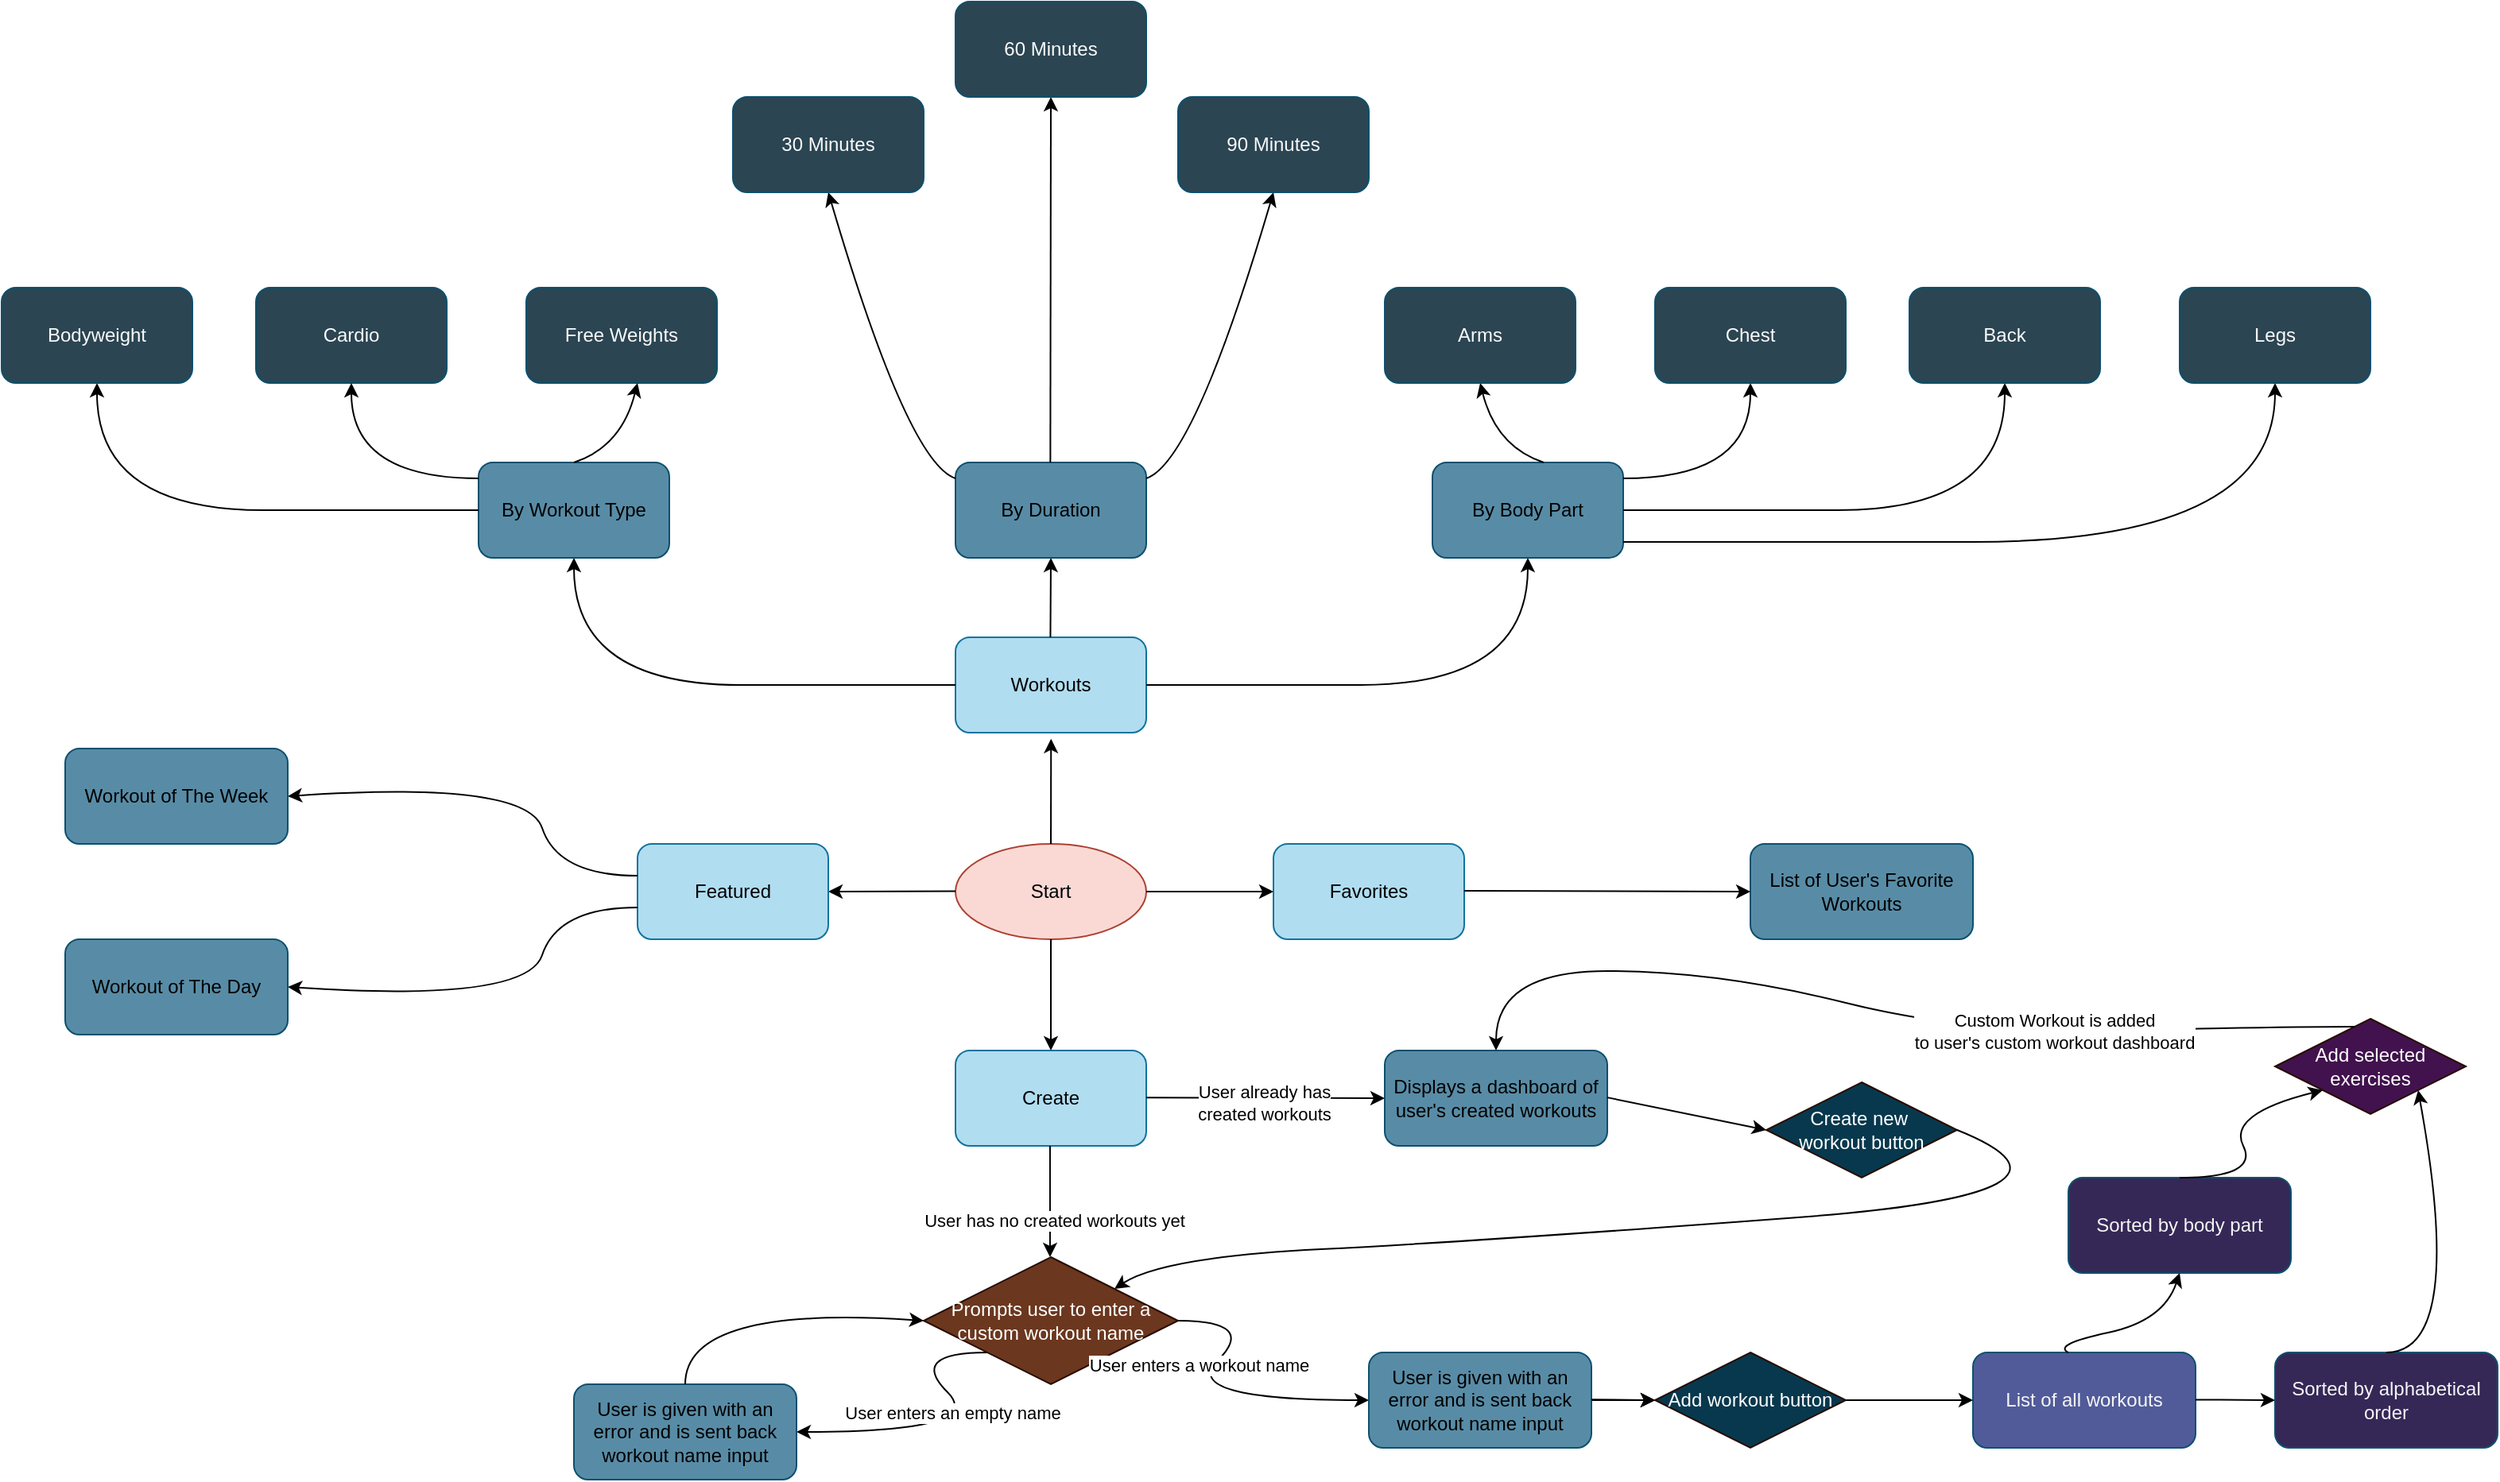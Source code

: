<mxfile version="24.7.16">
  <diagram id="C5RBs43oDa-KdzZeNtuy" name="Page-1">
    <mxGraphModel dx="1857" dy="1282" grid="1" gridSize="10" guides="1" tooltips="1" connect="1" arrows="1" fold="1" page="1" pageScale="1" pageWidth="1920" pageHeight="1200" math="0" shadow="0">
      <root>
        <mxCell id="WIyWlLk6GJQsqaUBKTNV-0" />
        <mxCell id="WIyWlLk6GJQsqaUBKTNV-1" parent="WIyWlLk6GJQsqaUBKTNV-0" />
        <mxCell id="RODY-y2PRNk4jqzbHSB5-1" value="Start" style="ellipse;whiteSpace=wrap;html=1;fillColor=#fad9d5;strokeColor=#ae4132;" vertex="1" parent="WIyWlLk6GJQsqaUBKTNV-1">
          <mxGeometry x="940" y="550" width="120" height="60" as="geometry" />
        </mxCell>
        <mxCell id="RODY-y2PRNk4jqzbHSB5-2" value="" style="endArrow=classic;html=1;rounded=0;entryX=0.501;entryY=1.064;entryDx=0;entryDy=0;entryPerimeter=0;" edge="1" parent="WIyWlLk6GJQsqaUBKTNV-1" target="RODY-y2PRNk4jqzbHSB5-3">
          <mxGeometry width="50" height="50" relative="1" as="geometry">
            <mxPoint x="1000" y="550" as="sourcePoint" />
            <mxPoint x="1000" y="470" as="targetPoint" />
          </mxGeometry>
        </mxCell>
        <mxCell id="RODY-y2PRNk4jqzbHSB5-3" value="&lt;div&gt;Workouts&lt;/div&gt;" style="rounded=1;whiteSpace=wrap;html=1;fillColor=#b1ddf0;strokeColor=#10739e;" vertex="1" parent="WIyWlLk6GJQsqaUBKTNV-1">
          <mxGeometry x="940" y="420" width="120" height="60" as="geometry" />
        </mxCell>
        <mxCell id="RODY-y2PRNk4jqzbHSB5-5" value="" style="endArrow=classic;html=1;rounded=0;" edge="1" parent="WIyWlLk6GJQsqaUBKTNV-1">
          <mxGeometry width="50" height="50" relative="1" as="geometry">
            <mxPoint x="1060" y="580" as="sourcePoint" />
            <mxPoint x="1140" y="580" as="targetPoint" />
          </mxGeometry>
        </mxCell>
        <mxCell id="RODY-y2PRNk4jqzbHSB5-6" value="" style="endArrow=classic;html=1;rounded=0;" edge="1" parent="WIyWlLk6GJQsqaUBKTNV-1">
          <mxGeometry width="50" height="50" relative="1" as="geometry">
            <mxPoint x="940" y="579.71" as="sourcePoint" />
            <mxPoint x="860" y="580" as="targetPoint" />
          </mxGeometry>
        </mxCell>
        <mxCell id="RODY-y2PRNk4jqzbHSB5-7" value="" style="endArrow=classic;html=1;rounded=0;" edge="1" parent="WIyWlLk6GJQsqaUBKTNV-1">
          <mxGeometry width="50" height="50" relative="1" as="geometry">
            <mxPoint x="1000" y="610" as="sourcePoint" />
            <mxPoint x="1000" y="680" as="targetPoint" />
          </mxGeometry>
        </mxCell>
        <mxCell id="RODY-y2PRNk4jqzbHSB5-8" value="Favorites" style="rounded=1;whiteSpace=wrap;html=1;fillColor=#b1ddf0;strokeColor=#10739e;" vertex="1" parent="WIyWlLk6GJQsqaUBKTNV-1">
          <mxGeometry x="1140" y="550" width="120" height="60" as="geometry" />
        </mxCell>
        <mxCell id="RODY-y2PRNk4jqzbHSB5-9" value="Featured" style="rounded=1;whiteSpace=wrap;html=1;fillColor=#b1ddf0;strokeColor=#10739e;" vertex="1" parent="WIyWlLk6GJQsqaUBKTNV-1">
          <mxGeometry x="740" y="550" width="120" height="60" as="geometry" />
        </mxCell>
        <mxCell id="RODY-y2PRNk4jqzbHSB5-10" value="Create" style="rounded=1;whiteSpace=wrap;html=1;fillColor=#b1ddf0;strokeColor=#10739e;" vertex="1" parent="WIyWlLk6GJQsqaUBKTNV-1">
          <mxGeometry x="940" y="680" width="120" height="60" as="geometry" />
        </mxCell>
        <mxCell id="RODY-y2PRNk4jqzbHSB5-11" value="" style="curved=1;endArrow=classic;html=1;rounded=0;" edge="1" parent="WIyWlLk6GJQsqaUBKTNV-1">
          <mxGeometry width="50" height="50" relative="1" as="geometry">
            <mxPoint x="940" y="450" as="sourcePoint" />
            <mxPoint x="700" y="370" as="targetPoint" />
            <Array as="points">
              <mxPoint x="910" y="450" />
              <mxPoint x="700" y="450" />
            </Array>
          </mxGeometry>
        </mxCell>
        <mxCell id="RODY-y2PRNk4jqzbHSB5-12" value="By Workout Type" style="rounded=1;whiteSpace=wrap;html=1;fillColor=#588CA6;strokeColor=#0B506E;" vertex="1" parent="WIyWlLk6GJQsqaUBKTNV-1">
          <mxGeometry x="640" y="310" width="120" height="60" as="geometry" />
        </mxCell>
        <mxCell id="RODY-y2PRNk4jqzbHSB5-13" value="" style="endArrow=classic;html=1;rounded=0;" edge="1" parent="WIyWlLk6GJQsqaUBKTNV-1">
          <mxGeometry width="50" height="50" relative="1" as="geometry">
            <mxPoint x="999.71" y="420" as="sourcePoint" />
            <mxPoint x="1000" y="370" as="targetPoint" />
          </mxGeometry>
        </mxCell>
        <mxCell id="RODY-y2PRNk4jqzbHSB5-15" value="" style="curved=1;endArrow=classic;html=1;rounded=0;" edge="1" parent="WIyWlLk6GJQsqaUBKTNV-1">
          <mxGeometry width="50" height="50" relative="1" as="geometry">
            <mxPoint x="1060" y="450" as="sourcePoint" />
            <mxPoint x="1300" y="370" as="targetPoint" />
            <Array as="points">
              <mxPoint x="1090" y="450" />
              <mxPoint x="1300" y="450" />
            </Array>
          </mxGeometry>
        </mxCell>
        <mxCell id="RODY-y2PRNk4jqzbHSB5-16" value="By Duration" style="rounded=1;whiteSpace=wrap;html=1;fillColor=#588CA6;strokeColor=#0B506E;" vertex="1" parent="WIyWlLk6GJQsqaUBKTNV-1">
          <mxGeometry x="940" y="310" width="120" height="60" as="geometry" />
        </mxCell>
        <mxCell id="RODY-y2PRNk4jqzbHSB5-17" value="By Body Part" style="rounded=1;whiteSpace=wrap;html=1;fillColor=#588CA6;strokeColor=#0B506E;" vertex="1" parent="WIyWlLk6GJQsqaUBKTNV-1">
          <mxGeometry x="1240" y="310" width="120" height="60" as="geometry" />
        </mxCell>
        <mxCell id="RODY-y2PRNk4jqzbHSB5-18" value="" style="curved=1;endArrow=classic;html=1;rounded=0;" edge="1" parent="WIyWlLk6GJQsqaUBKTNV-1">
          <mxGeometry width="50" height="50" relative="1" as="geometry">
            <mxPoint x="640" y="340" as="sourcePoint" />
            <mxPoint x="400" y="260" as="targetPoint" />
            <Array as="points">
              <mxPoint x="610" y="340" />
              <mxPoint x="400" y="340" />
            </Array>
          </mxGeometry>
        </mxCell>
        <mxCell id="RODY-y2PRNk4jqzbHSB5-19" value="&lt;div&gt;Bodyweight&lt;/div&gt;" style="rounded=1;whiteSpace=wrap;html=1;fillColor=#2B4552;strokeColor=#0B506E;fontColor=#FAFAFA;" vertex="1" parent="WIyWlLk6GJQsqaUBKTNV-1">
          <mxGeometry x="340" y="200" width="120" height="60" as="geometry" />
        </mxCell>
        <mxCell id="RODY-y2PRNk4jqzbHSB5-20" value="Cardio" style="rounded=1;whiteSpace=wrap;html=1;fillColor=#2B4552;strokeColor=#0B506E;fontColor=#FAFAFA;" vertex="1" parent="WIyWlLk6GJQsqaUBKTNV-1">
          <mxGeometry x="500" y="200" width="120" height="60" as="geometry" />
        </mxCell>
        <mxCell id="RODY-y2PRNk4jqzbHSB5-21" value="Free Weights" style="rounded=1;whiteSpace=wrap;html=1;fillColor=#2B4552;strokeColor=#0B506E;fontColor=#FAFAFA;" vertex="1" parent="WIyWlLk6GJQsqaUBKTNV-1">
          <mxGeometry x="670" y="200" width="120" height="60" as="geometry" />
        </mxCell>
        <mxCell id="RODY-y2PRNk4jqzbHSB5-22" value="" style="curved=1;endArrow=classic;html=1;rounded=0;entryX=0.5;entryY=1;entryDx=0;entryDy=0;" edge="1" parent="WIyWlLk6GJQsqaUBKTNV-1" target="RODY-y2PRNk4jqzbHSB5-20">
          <mxGeometry width="50" height="50" relative="1" as="geometry">
            <mxPoint x="640" y="320" as="sourcePoint" />
            <mxPoint x="690" y="270" as="targetPoint" />
            <Array as="points">
              <mxPoint x="560" y="320" />
            </Array>
          </mxGeometry>
        </mxCell>
        <mxCell id="RODY-y2PRNk4jqzbHSB5-23" value="" style="curved=1;endArrow=classic;html=1;rounded=0;entryX=0.5;entryY=1;entryDx=0;entryDy=0;" edge="1" parent="WIyWlLk6GJQsqaUBKTNV-1">
          <mxGeometry width="50" height="50" relative="1" as="geometry">
            <mxPoint x="700" y="310" as="sourcePoint" />
            <mxPoint x="740" y="260" as="targetPoint" />
            <Array as="points">
              <mxPoint x="730" y="300" />
            </Array>
          </mxGeometry>
        </mxCell>
        <mxCell id="RODY-y2PRNk4jqzbHSB5-30" value="" style="curved=1;endArrow=classic;html=1;rounded=0;" edge="1" parent="WIyWlLk6GJQsqaUBKTNV-1">
          <mxGeometry width="50" height="50" relative="1" as="geometry">
            <mxPoint x="1360" y="340" as="sourcePoint" />
            <mxPoint x="1600" y="260" as="targetPoint" />
            <Array as="points">
              <mxPoint x="1390" y="340" />
              <mxPoint x="1600" y="340" />
            </Array>
          </mxGeometry>
        </mxCell>
        <mxCell id="RODY-y2PRNk4jqzbHSB5-31" value="" style="curved=1;endArrow=classic;html=1;rounded=0;entryX=0.5;entryY=1;entryDx=0;entryDy=0;" edge="1" parent="WIyWlLk6GJQsqaUBKTNV-1">
          <mxGeometry width="50" height="50" relative="1" as="geometry">
            <mxPoint x="1360" y="320" as="sourcePoint" />
            <mxPoint x="1440" y="260" as="targetPoint" />
            <Array as="points">
              <mxPoint x="1440" y="320" />
            </Array>
          </mxGeometry>
        </mxCell>
        <mxCell id="RODY-y2PRNk4jqzbHSB5-32" value="" style="curved=1;endArrow=classic;html=1;rounded=0;entryX=0.5;entryY=1;entryDx=0;entryDy=0;" edge="1" parent="WIyWlLk6GJQsqaUBKTNV-1">
          <mxGeometry width="50" height="50" relative="1" as="geometry">
            <mxPoint x="1310" y="310" as="sourcePoint" />
            <mxPoint x="1270" y="260" as="targetPoint" />
            <Array as="points">
              <mxPoint x="1280" y="300" />
            </Array>
          </mxGeometry>
        </mxCell>
        <mxCell id="RODY-y2PRNk4jqzbHSB5-33" value="Arms" style="rounded=1;whiteSpace=wrap;html=1;fillColor=#2B4552;strokeColor=#0B506E;fontColor=#FAFAFA;" vertex="1" parent="WIyWlLk6GJQsqaUBKTNV-1">
          <mxGeometry x="1210" y="200" width="120" height="60" as="geometry" />
        </mxCell>
        <mxCell id="RODY-y2PRNk4jqzbHSB5-34" value="Chest" style="rounded=1;whiteSpace=wrap;html=1;fillColor=#2B4552;strokeColor=#0B506E;fontColor=#FAFAFA;" vertex="1" parent="WIyWlLk6GJQsqaUBKTNV-1">
          <mxGeometry x="1380" y="200" width="120" height="60" as="geometry" />
        </mxCell>
        <mxCell id="RODY-y2PRNk4jqzbHSB5-35" value="Back" style="rounded=1;whiteSpace=wrap;html=1;fillColor=#2B4552;strokeColor=#0B506E;fontColor=#FAFAFA;" vertex="1" parent="WIyWlLk6GJQsqaUBKTNV-1">
          <mxGeometry x="1540" y="200" width="120" height="60" as="geometry" />
        </mxCell>
        <mxCell id="RODY-y2PRNk4jqzbHSB5-36" value="" style="curved=1;endArrow=classic;html=1;rounded=0;" edge="1" parent="WIyWlLk6GJQsqaUBKTNV-1">
          <mxGeometry width="50" height="50" relative="1" as="geometry">
            <mxPoint x="1360" y="360" as="sourcePoint" />
            <mxPoint x="1770" y="260" as="targetPoint" />
            <Array as="points">
              <mxPoint x="1390" y="360" />
              <mxPoint x="1770" y="360" />
            </Array>
          </mxGeometry>
        </mxCell>
        <mxCell id="RODY-y2PRNk4jqzbHSB5-37" value="Legs" style="rounded=1;whiteSpace=wrap;html=1;fillColor=#2B4552;strokeColor=#0B506E;fontColor=#FAFAFA;" vertex="1" parent="WIyWlLk6GJQsqaUBKTNV-1">
          <mxGeometry x="1710" y="200" width="120" height="60" as="geometry" />
        </mxCell>
        <mxCell id="RODY-y2PRNk4jqzbHSB5-38" value="" style="curved=1;endArrow=classic;html=1;rounded=0;entryX=0.5;entryY=1;entryDx=0;entryDy=0;" edge="1" parent="WIyWlLk6GJQsqaUBKTNV-1" target="RODY-y2PRNk4jqzbHSB5-43">
          <mxGeometry width="50" height="50" relative="1" as="geometry">
            <mxPoint x="1060" y="320" as="sourcePoint" />
            <mxPoint x="1110" y="260" as="targetPoint" />
            <Array as="points">
              <mxPoint x="1090" y="310" />
            </Array>
          </mxGeometry>
        </mxCell>
        <mxCell id="RODY-y2PRNk4jqzbHSB5-39" value="" style="curved=1;endArrow=classic;html=1;rounded=0;entryX=0.5;entryY=1;entryDx=0;entryDy=0;" edge="1" parent="WIyWlLk6GJQsqaUBKTNV-1" target="RODY-y2PRNk4jqzbHSB5-41">
          <mxGeometry width="50" height="50" relative="1" as="geometry">
            <mxPoint x="940" y="320" as="sourcePoint" />
            <mxPoint x="890" y="260" as="targetPoint" />
            <Array as="points">
              <mxPoint x="910" y="310" />
            </Array>
          </mxGeometry>
        </mxCell>
        <mxCell id="RODY-y2PRNk4jqzbHSB5-40" value="" style="endArrow=classic;html=1;rounded=0;entryX=0.5;entryY=1;entryDx=0;entryDy=0;" edge="1" parent="WIyWlLk6GJQsqaUBKTNV-1" target="RODY-y2PRNk4jqzbHSB5-42">
          <mxGeometry width="50" height="50" relative="1" as="geometry">
            <mxPoint x="999.67" y="310" as="sourcePoint" />
            <mxPoint x="999.96" y="260" as="targetPoint" />
          </mxGeometry>
        </mxCell>
        <mxCell id="RODY-y2PRNk4jqzbHSB5-41" value="30 Minutes" style="rounded=1;whiteSpace=wrap;html=1;fillColor=#2B4552;strokeColor=#0B506E;fontColor=#FAFAFA;" vertex="1" parent="WIyWlLk6GJQsqaUBKTNV-1">
          <mxGeometry x="800" y="80" width="120" height="60" as="geometry" />
        </mxCell>
        <mxCell id="RODY-y2PRNk4jqzbHSB5-42" value="60 Minutes" style="rounded=1;whiteSpace=wrap;html=1;fillColor=#2B4552;strokeColor=#0B506E;fontColor=#FAFAFA;" vertex="1" parent="WIyWlLk6GJQsqaUBKTNV-1">
          <mxGeometry x="940" y="20" width="120" height="60" as="geometry" />
        </mxCell>
        <mxCell id="RODY-y2PRNk4jqzbHSB5-43" value="90 Minutes" style="rounded=1;whiteSpace=wrap;html=1;fillColor=#2B4552;strokeColor=#0B506E;fontColor=#FAFAFA;" vertex="1" parent="WIyWlLk6GJQsqaUBKTNV-1">
          <mxGeometry x="1080" y="80" width="120" height="60" as="geometry" />
        </mxCell>
        <mxCell id="RODY-y2PRNk4jqzbHSB5-44" value="" style="curved=1;endArrow=classic;html=1;rounded=0;" edge="1" parent="WIyWlLk6GJQsqaUBKTNV-1">
          <mxGeometry width="50" height="50" relative="1" as="geometry">
            <mxPoint x="740" y="570" as="sourcePoint" />
            <mxPoint x="520" y="520" as="targetPoint" />
            <Array as="points">
              <mxPoint x="690" y="570" />
              <mxPoint x="670" y="510" />
            </Array>
          </mxGeometry>
        </mxCell>
        <mxCell id="RODY-y2PRNk4jqzbHSB5-45" value="" style="curved=1;endArrow=classic;html=1;rounded=0;" edge="1" parent="WIyWlLk6GJQsqaUBKTNV-1">
          <mxGeometry width="50" height="50" relative="1" as="geometry">
            <mxPoint x="740" y="590" as="sourcePoint" />
            <mxPoint x="520" y="640" as="targetPoint" />
            <Array as="points">
              <mxPoint x="690" y="590" />
              <mxPoint x="670" y="650" />
            </Array>
          </mxGeometry>
        </mxCell>
        <mxCell id="RODY-y2PRNk4jqzbHSB5-46" value="Workout of The Week" style="rounded=1;whiteSpace=wrap;html=1;fillColor=#588CA6;strokeColor=#0B506E;" vertex="1" parent="WIyWlLk6GJQsqaUBKTNV-1">
          <mxGeometry x="380" y="490" width="140" height="60" as="geometry" />
        </mxCell>
        <mxCell id="RODY-y2PRNk4jqzbHSB5-48" value="&lt;div&gt;Workout of The Day&lt;/div&gt;" style="rounded=1;whiteSpace=wrap;html=1;fillColor=#588CA6;strokeColor=#0B506E;" vertex="1" parent="WIyWlLk6GJQsqaUBKTNV-1">
          <mxGeometry x="380" y="610" width="140" height="60" as="geometry" />
        </mxCell>
        <mxCell id="RODY-y2PRNk4jqzbHSB5-49" value="List of User&#39;s Favorite Workouts" style="rounded=1;whiteSpace=wrap;html=1;fillColor=#588CA6;strokeColor=#0B506E;" vertex="1" parent="WIyWlLk6GJQsqaUBKTNV-1">
          <mxGeometry x="1440" y="550" width="140" height="60" as="geometry" />
        </mxCell>
        <mxCell id="RODY-y2PRNk4jqzbHSB5-50" value="" style="endArrow=classic;html=1;rounded=0;" edge="1" parent="WIyWlLk6GJQsqaUBKTNV-1">
          <mxGeometry width="50" height="50" relative="1" as="geometry">
            <mxPoint x="1260" y="579.47" as="sourcePoint" />
            <mxPoint x="1440" y="580" as="targetPoint" />
          </mxGeometry>
        </mxCell>
        <mxCell id="RODY-y2PRNk4jqzbHSB5-51" value="" style="endArrow=classic;html=1;rounded=0;" edge="1" parent="WIyWlLk6GJQsqaUBKTNV-1">
          <mxGeometry width="50" height="50" relative="1" as="geometry">
            <mxPoint x="999.47" y="740" as="sourcePoint" />
            <mxPoint x="999.47" y="810" as="targetPoint" />
          </mxGeometry>
        </mxCell>
        <mxCell id="RODY-y2PRNk4jqzbHSB5-74" value="User has no created workouts yet" style="edgeLabel;html=1;align=center;verticalAlign=middle;resizable=0;points=[];" vertex="1" connectable="0" parent="RODY-y2PRNk4jqzbHSB5-51">
          <mxGeometry x="0.333" y="2" relative="1" as="geometry">
            <mxPoint as="offset" />
          </mxGeometry>
        </mxCell>
        <mxCell id="RODY-y2PRNk4jqzbHSB5-52" value="&lt;font style=&quot;font-size: 12px;&quot;&gt;Prompts user to enter a custom workout name&lt;/font&gt;" style="rhombus;whiteSpace=wrap;html=1;fillColor=#6B371E;strokeColor=#260B00;fontColor=#ffffff;" vertex="1" parent="WIyWlLk6GJQsqaUBKTNV-1">
          <mxGeometry x="920" y="810" width="160" height="80" as="geometry" />
        </mxCell>
        <mxCell id="RODY-y2PRNk4jqzbHSB5-53" value="" style="curved=1;endArrow=classic;html=1;rounded=0;" edge="1" parent="WIyWlLk6GJQsqaUBKTNV-1">
          <mxGeometry width="50" height="50" relative="1" as="geometry">
            <mxPoint x="960" y="870" as="sourcePoint" />
            <mxPoint x="840" y="920" as="targetPoint" />
            <Array as="points">
              <mxPoint x="910" y="870" />
              <mxPoint x="960" y="920" />
            </Array>
          </mxGeometry>
        </mxCell>
        <mxCell id="RODY-y2PRNk4jqzbHSB5-54" value="User enters an empty name" style="edgeLabel;html=1;align=center;verticalAlign=middle;resizable=0;points=[];" vertex="1" connectable="0" parent="RODY-y2PRNk4jqzbHSB5-53">
          <mxGeometry x="-0.204" y="-7" relative="1" as="geometry">
            <mxPoint as="offset" />
          </mxGeometry>
        </mxCell>
        <mxCell id="RODY-y2PRNk4jqzbHSB5-55" value="User is given with an error and is sent back workout name input" style="rounded=1;whiteSpace=wrap;html=1;fillColor=#588CA6;strokeColor=#0B506E;" vertex="1" parent="WIyWlLk6GJQsqaUBKTNV-1">
          <mxGeometry x="700" y="890" width="140" height="60" as="geometry" />
        </mxCell>
        <mxCell id="RODY-y2PRNk4jqzbHSB5-56" value="" style="curved=1;endArrow=classic;html=1;rounded=0;entryX=0;entryY=0.5;entryDx=0;entryDy=0;" edge="1" parent="WIyWlLk6GJQsqaUBKTNV-1" target="RODY-y2PRNk4jqzbHSB5-52">
          <mxGeometry width="50" height="50" relative="1" as="geometry">
            <mxPoint x="770" y="890" as="sourcePoint" />
            <mxPoint x="820" y="840" as="targetPoint" />
            <Array as="points">
              <mxPoint x="770" y="840" />
            </Array>
          </mxGeometry>
        </mxCell>
        <mxCell id="RODY-y2PRNk4jqzbHSB5-57" value="" style="curved=1;endArrow=classic;html=1;rounded=0;" edge="1" parent="WIyWlLk6GJQsqaUBKTNV-1">
          <mxGeometry width="50" height="50" relative="1" as="geometry">
            <mxPoint x="1080" y="850" as="sourcePoint" />
            <mxPoint x="1200" y="900" as="targetPoint" />
            <Array as="points">
              <mxPoint x="1130" y="850" />
              <mxPoint x="1080" y="900" />
            </Array>
          </mxGeometry>
        </mxCell>
        <mxCell id="RODY-y2PRNk4jqzbHSB5-58" value="User enters a workout name" style="edgeLabel;html=1;align=center;verticalAlign=middle;resizable=0;points=[];" vertex="1" connectable="0" parent="RODY-y2PRNk4jqzbHSB5-57">
          <mxGeometry x="-0.204" y="-7" relative="1" as="geometry">
            <mxPoint as="offset" />
          </mxGeometry>
        </mxCell>
        <mxCell id="RODY-y2PRNk4jqzbHSB5-63" value="" style="edgeStyle=orthogonalEdgeStyle;rounded=0;orthogonalLoop=1;jettySize=auto;html=1;" edge="1" parent="WIyWlLk6GJQsqaUBKTNV-1" source="RODY-y2PRNk4jqzbHSB5-59" target="RODY-y2PRNk4jqzbHSB5-60">
          <mxGeometry relative="1" as="geometry" />
        </mxCell>
        <mxCell id="RODY-y2PRNk4jqzbHSB5-82" value="" style="edgeStyle=orthogonalEdgeStyle;rounded=0;orthogonalLoop=1;jettySize=auto;html=1;" edge="1" parent="WIyWlLk6GJQsqaUBKTNV-1" source="RODY-y2PRNk4jqzbHSB5-59" target="RODY-y2PRNk4jqzbHSB5-60">
          <mxGeometry relative="1" as="geometry" />
        </mxCell>
        <mxCell id="RODY-y2PRNk4jqzbHSB5-59" value="User is given with an error and is sent back workout name input" style="rounded=1;whiteSpace=wrap;html=1;fillColor=#588CA6;strokeColor=#0B506E;" vertex="1" parent="WIyWlLk6GJQsqaUBKTNV-1">
          <mxGeometry x="1200" y="870" width="140" height="60" as="geometry" />
        </mxCell>
        <mxCell id="RODY-y2PRNk4jqzbHSB5-60" value="Add workout button" style="rhombus;whiteSpace=wrap;html=1;fillColor=#08384D;strokeColor=#260B00;fontColor=#ffffff;aspect=fixed;" vertex="1" parent="WIyWlLk6GJQsqaUBKTNV-1">
          <mxGeometry x="1380" y="870" width="120" height="60" as="geometry" />
        </mxCell>
        <mxCell id="RODY-y2PRNk4jqzbHSB5-61" value="" style="endArrow=classic;html=1;rounded=0;entryX=0;entryY=0.5;entryDx=0;entryDy=0;" edge="1" parent="WIyWlLk6GJQsqaUBKTNV-1" target="RODY-y2PRNk4jqzbHSB5-60">
          <mxGeometry width="50" height="50" relative="1" as="geometry">
            <mxPoint x="1340" y="899.68" as="sourcePoint" />
            <mxPoint x="1370" y="900" as="targetPoint" />
          </mxGeometry>
        </mxCell>
        <mxCell id="RODY-y2PRNk4jqzbHSB5-62" value="&lt;font color=&quot;#f5f5f5&quot;&gt;List of all workouts&lt;/font&gt;" style="rounded=1;whiteSpace=wrap;html=1;fillColor=#515B99;strokeColor=#0B506E;" vertex="1" parent="WIyWlLk6GJQsqaUBKTNV-1">
          <mxGeometry x="1580" y="870" width="140" height="60" as="geometry" />
        </mxCell>
        <mxCell id="RODY-y2PRNk4jqzbHSB5-64" value="" style="endArrow=classic;html=1;rounded=0;entryX=0;entryY=0.5;entryDx=0;entryDy=0;exitX=1;exitY=0.5;exitDx=0;exitDy=0;" edge="1" parent="WIyWlLk6GJQsqaUBKTNV-1" source="RODY-y2PRNk4jqzbHSB5-60" target="RODY-y2PRNk4jqzbHSB5-62">
          <mxGeometry width="50" height="50" relative="1" as="geometry">
            <mxPoint x="1510" y="899.6" as="sourcePoint" />
            <mxPoint x="1550" y="899.92" as="targetPoint" />
          </mxGeometry>
        </mxCell>
        <mxCell id="RODY-y2PRNk4jqzbHSB5-65" value="&lt;font color=&quot;#f5f5f5&quot;&gt;Sorted by alphabetical order&lt;br&gt;&lt;/font&gt;" style="rounded=1;whiteSpace=wrap;html=1;fillColor=#352857;strokeColor=#0B506E;" vertex="1" parent="WIyWlLk6GJQsqaUBKTNV-1">
          <mxGeometry x="1770" y="870" width="140" height="60" as="geometry" />
        </mxCell>
        <mxCell id="RODY-y2PRNk4jqzbHSB5-66" value="&lt;font color=&quot;#f5f5f5&quot;&gt;Sorted by body part&lt;br&gt;&lt;/font&gt;" style="rounded=1;whiteSpace=wrap;html=1;fillColor=#352857;strokeColor=#0B506E;" vertex="1" parent="WIyWlLk6GJQsqaUBKTNV-1">
          <mxGeometry x="1640" y="760" width="140" height="60" as="geometry" />
        </mxCell>
        <mxCell id="RODY-y2PRNk4jqzbHSB5-68" value="" style="endArrow=classic;html=1;rounded=0;entryX=0;entryY=0.5;entryDx=0;entryDy=0;exitX=1;exitY=0.5;exitDx=0;exitDy=0;" edge="1" parent="WIyWlLk6GJQsqaUBKTNV-1" target="RODY-y2PRNk4jqzbHSB5-65">
          <mxGeometry width="50" height="50" relative="1" as="geometry">
            <mxPoint x="1720" y="899.69" as="sourcePoint" />
            <mxPoint x="1800" y="899.69" as="targetPoint" />
          </mxGeometry>
        </mxCell>
        <mxCell id="RODY-y2PRNk4jqzbHSB5-69" value="Add selected exercises" style="rhombus;whiteSpace=wrap;html=1;fillColor=#41124D;strokeColor=#260B00;fontColor=#ffffff;aspect=fixed;" vertex="1" parent="WIyWlLk6GJQsqaUBKTNV-1">
          <mxGeometry x="1770" y="660" width="120" height="60" as="geometry" />
        </mxCell>
        <mxCell id="RODY-y2PRNk4jqzbHSB5-71" value="" style="curved=1;endArrow=classic;html=1;rounded=0;entryX=1;entryY=1;entryDx=0;entryDy=0;" edge="1" parent="WIyWlLk6GJQsqaUBKTNV-1" target="RODY-y2PRNk4jqzbHSB5-69">
          <mxGeometry width="50" height="50" relative="1" as="geometry">
            <mxPoint x="1840" y="870.0" as="sourcePoint" />
            <mxPoint x="1928.28" y="518.22" as="targetPoint" />
            <Array as="points">
              <mxPoint x="1890" y="870.0" />
            </Array>
          </mxGeometry>
        </mxCell>
        <mxCell id="RODY-y2PRNk4jqzbHSB5-73" value="" style="curved=1;endArrow=classic;html=1;rounded=0;entryX=0;entryY=1;entryDx=0;entryDy=0;" edge="1" parent="WIyWlLk6GJQsqaUBKTNV-1" target="RODY-y2PRNk4jqzbHSB5-69">
          <mxGeometry width="50" height="50" relative="1" as="geometry">
            <mxPoint x="1710" y="760" as="sourcePoint" />
            <mxPoint x="1760" y="710" as="targetPoint" />
            <Array as="points">
              <mxPoint x="1760" y="760" />
              <mxPoint x="1740" y="720" />
            </Array>
          </mxGeometry>
        </mxCell>
        <mxCell id="RODY-y2PRNk4jqzbHSB5-75" value="Displays a dashboard of user&#39;s created workouts" style="rounded=1;whiteSpace=wrap;html=1;fillColor=#588CA6;strokeColor=#0B506E;shadow=0;" vertex="1" parent="WIyWlLk6GJQsqaUBKTNV-1">
          <mxGeometry x="1210" y="680" width="140" height="60" as="geometry" />
        </mxCell>
        <mxCell id="RODY-y2PRNk4jqzbHSB5-76" value="" style="endArrow=classic;html=1;rounded=0;" edge="1" parent="WIyWlLk6GJQsqaUBKTNV-1">
          <mxGeometry width="50" height="50" relative="1" as="geometry">
            <mxPoint x="1060" y="709.57" as="sourcePoint" />
            <mxPoint x="1210" y="710" as="targetPoint" />
          </mxGeometry>
        </mxCell>
        <mxCell id="RODY-y2PRNk4jqzbHSB5-77" value="&lt;div&gt;User already has&lt;/div&gt;&lt;div&gt;created workouts&lt;br&gt;&lt;/div&gt;" style="edgeLabel;html=1;align=center;verticalAlign=middle;resizable=0;points=[];" vertex="1" connectable="0" parent="RODY-y2PRNk4jqzbHSB5-76">
          <mxGeometry x="-0.023" y="-3" relative="1" as="geometry">
            <mxPoint as="offset" />
          </mxGeometry>
        </mxCell>
        <mxCell id="RODY-y2PRNk4jqzbHSB5-80" value="&lt;div&gt;Create new&amp;nbsp;&lt;/div&gt;&lt;div&gt;workout button&lt;br&gt;&lt;/div&gt;" style="rhombus;whiteSpace=wrap;html=1;fillColor=#08384D;strokeColor=#260B00;fontColor=#ffffff;aspect=fixed;" vertex="1" parent="WIyWlLk6GJQsqaUBKTNV-1">
          <mxGeometry x="1450" y="700" width="120" height="60" as="geometry" />
        </mxCell>
        <mxCell id="RODY-y2PRNk4jqzbHSB5-81" value="" style="curved=1;endArrow=classic;html=1;rounded=0;entryX=1;entryY=0;entryDx=0;entryDy=0;exitX=1;exitY=0.5;exitDx=0;exitDy=0;" edge="1" parent="WIyWlLk6GJQsqaUBKTNV-1" source="RODY-y2PRNk4jqzbHSB5-80" target="RODY-y2PRNk4jqzbHSB5-52">
          <mxGeometry width="50" height="50" relative="1" as="geometry">
            <mxPoint x="1460" y="740" as="sourcePoint" />
            <mxPoint x="1410" y="790" as="targetPoint" />
            <Array as="points">
              <mxPoint x="1670" y="770" />
              <mxPoint x="1270" y="800" />
              <mxPoint x="1070" y="810" />
            </Array>
          </mxGeometry>
        </mxCell>
        <mxCell id="RODY-y2PRNk4jqzbHSB5-83" value="" style="endArrow=classic;html=1;rounded=0;entryX=0;entryY=0.5;entryDx=0;entryDy=0;" edge="1" parent="WIyWlLk6GJQsqaUBKTNV-1" target="RODY-y2PRNk4jqzbHSB5-80">
          <mxGeometry width="50" height="50" relative="1" as="geometry">
            <mxPoint x="1350" y="709.57" as="sourcePoint" />
            <mxPoint x="1390" y="709.89" as="targetPoint" />
          </mxGeometry>
        </mxCell>
        <mxCell id="RODY-y2PRNk4jqzbHSB5-84" value="" style="curved=1;endArrow=classic;html=1;rounded=0;entryX=0.5;entryY=1;entryDx=0;entryDy=0;" edge="1" parent="WIyWlLk6GJQsqaUBKTNV-1" target="RODY-y2PRNk4jqzbHSB5-66">
          <mxGeometry width="50" height="50" relative="1" as="geometry">
            <mxPoint x="1640" y="870" as="sourcePoint" />
            <mxPoint x="1690" y="780" as="targetPoint" />
            <Array as="points">
              <mxPoint x="1630" y="865.0" />
              <mxPoint x="1700" y="850" />
            </Array>
          </mxGeometry>
        </mxCell>
        <mxCell id="RODY-y2PRNk4jqzbHSB5-85" value="" style="curved=1;endArrow=classic;html=1;rounded=0;entryX=0.5;entryY=0;entryDx=0;entryDy=0;" edge="1" parent="WIyWlLk6GJQsqaUBKTNV-1" target="RODY-y2PRNk4jqzbHSB5-75">
          <mxGeometry width="50" height="50" relative="1" as="geometry">
            <mxPoint x="1820" y="665" as="sourcePoint" />
            <mxPoint x="1770" y="615" as="targetPoint" />
            <Array as="points">
              <mxPoint x="1770" y="665" />
              <mxPoint x="1580" y="670" />
              <mxPoint x="1420" y="630" />
              <mxPoint x="1280" y="630" />
            </Array>
          </mxGeometry>
        </mxCell>
        <mxCell id="RODY-y2PRNk4jqzbHSB5-86" value="&lt;div&gt;Custom Workout is added&lt;/div&gt;&lt;div&gt;to user&#39;s custom workout dashboard&lt;br&gt;&lt;/div&gt;" style="edgeLabel;html=1;align=center;verticalAlign=middle;resizable=0;points=[];" vertex="1" connectable="0" parent="RODY-y2PRNk4jqzbHSB5-85">
          <mxGeometry x="-0.363" y="-1" relative="1" as="geometry">
            <mxPoint as="offset" />
          </mxGeometry>
        </mxCell>
      </root>
    </mxGraphModel>
  </diagram>
</mxfile>
